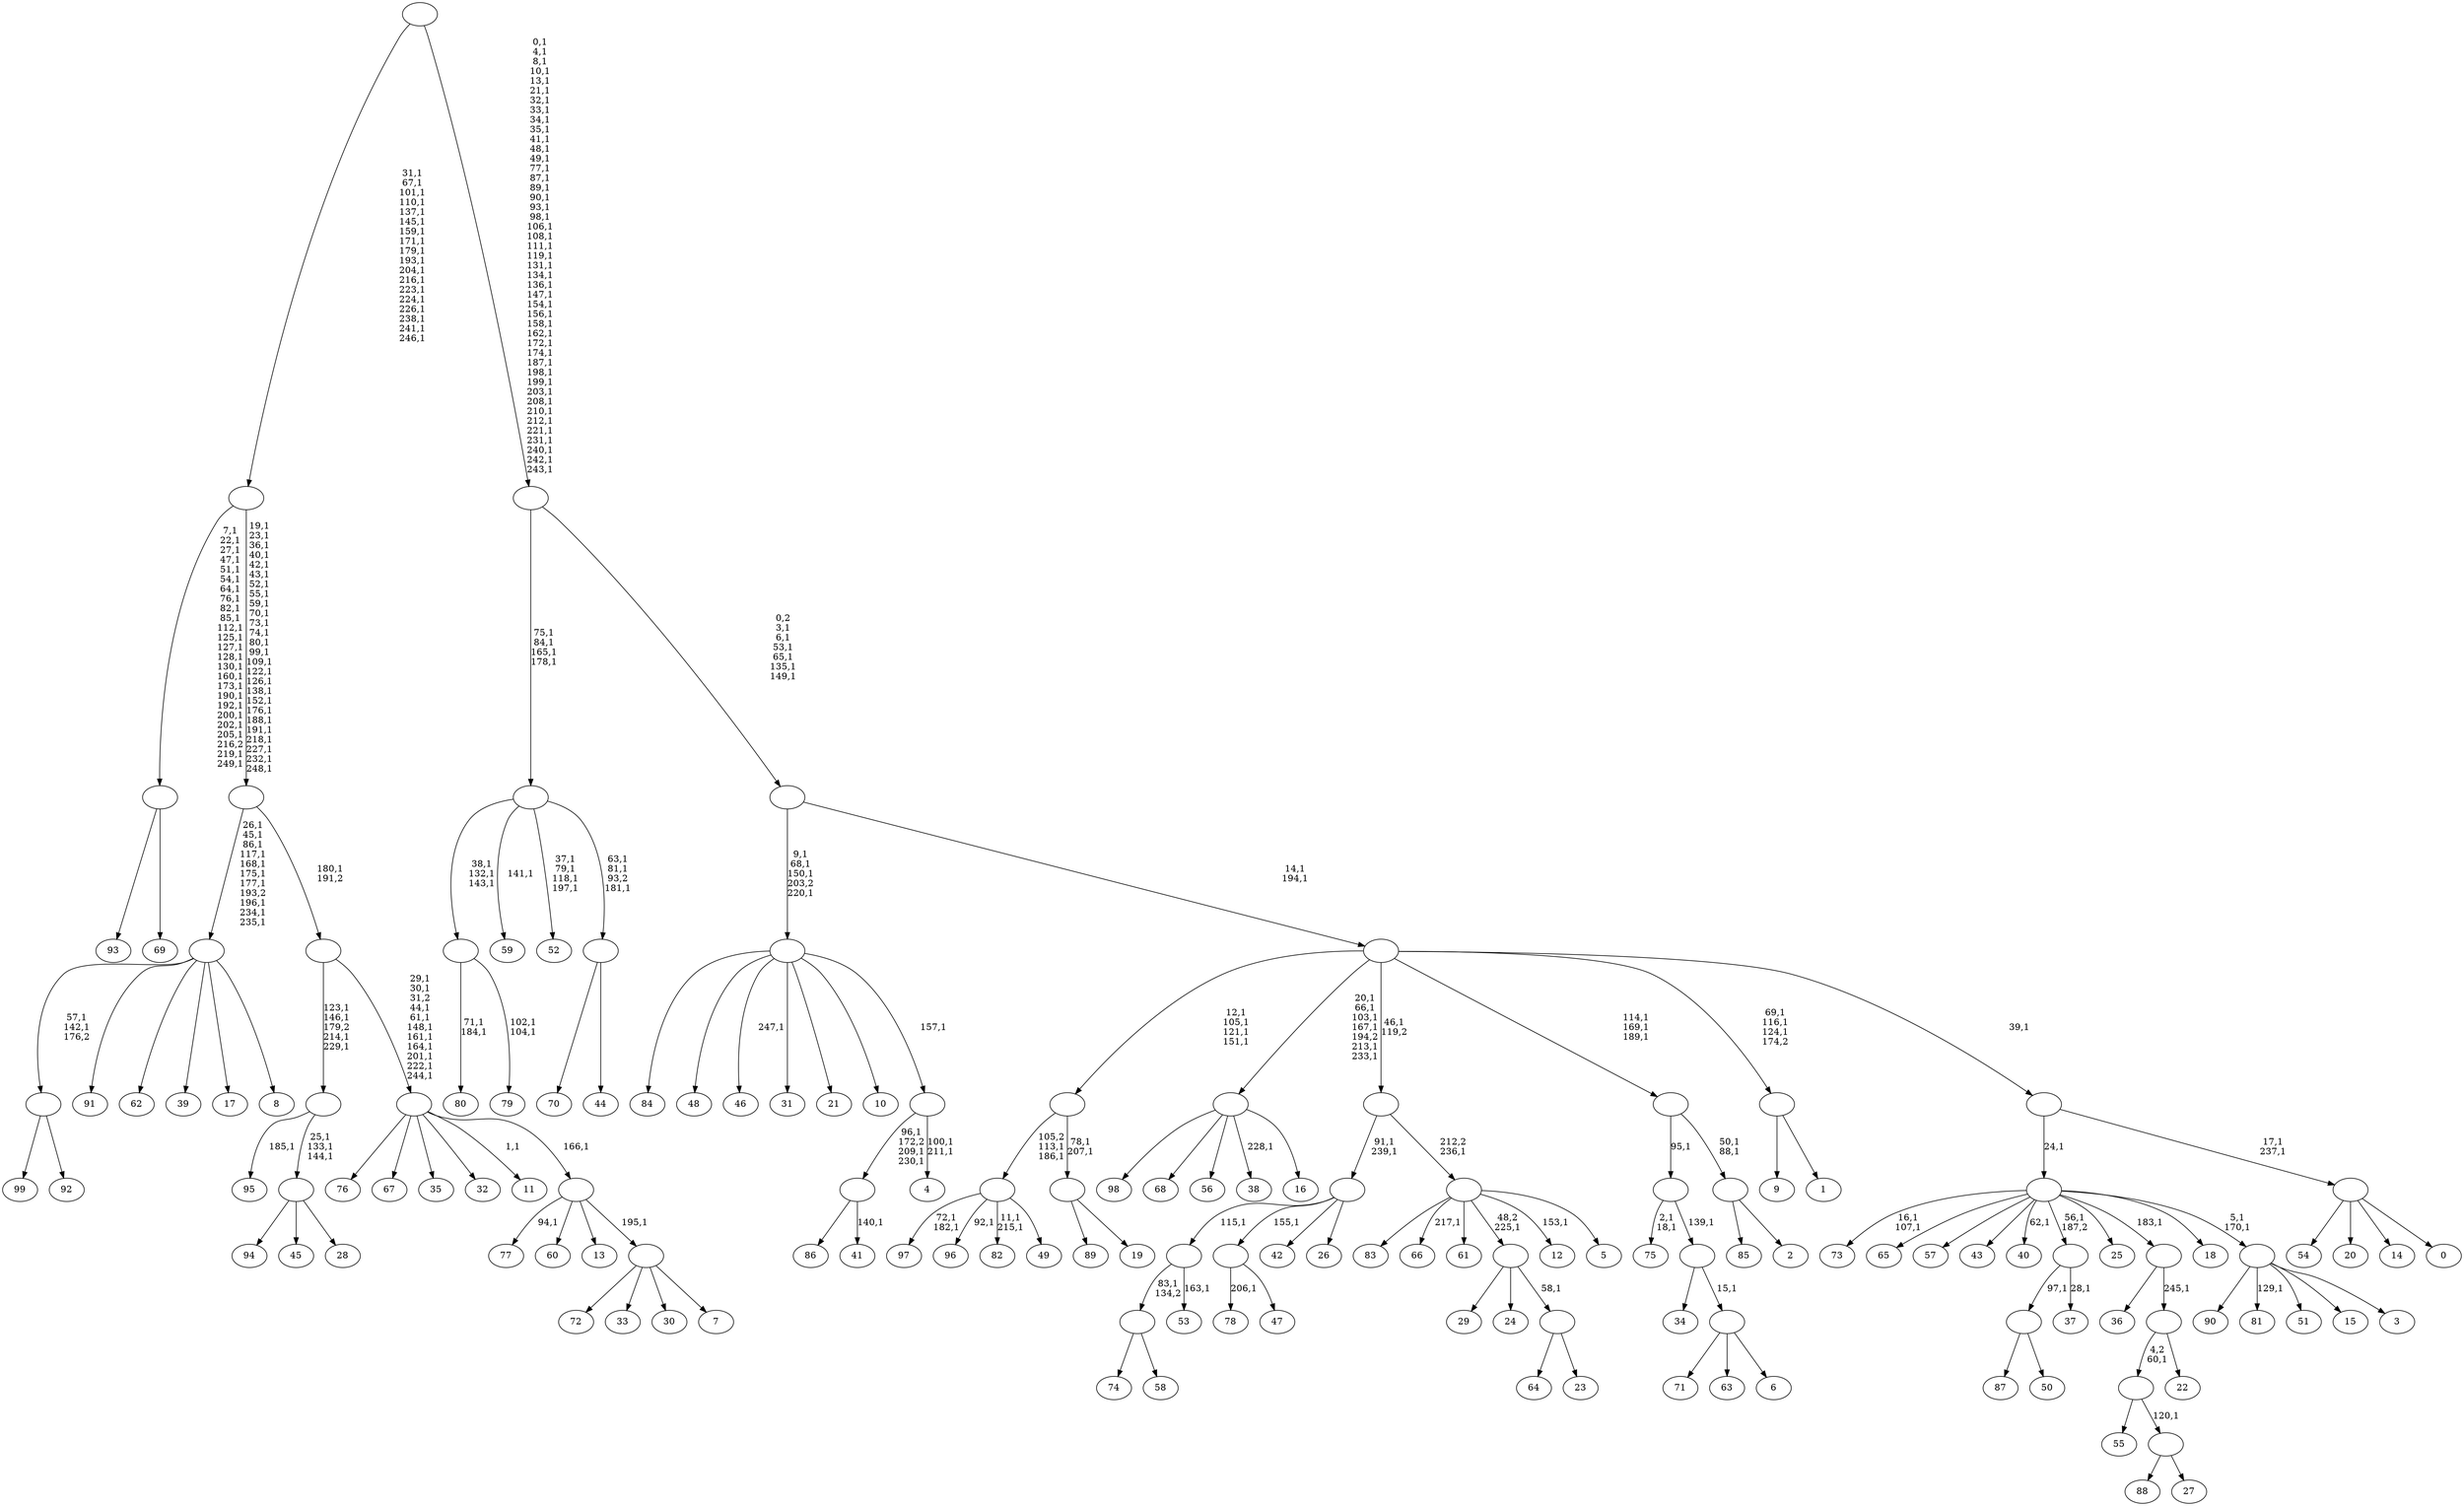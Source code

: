 digraph T {
	350 [label="99"]
	349 [label="98"]
	348 [label="97"]
	345 [label="96"]
	343 [label="95"]
	341 [label="94"]
	340 [label="93"]
	339 [label="92"]
	338 [label=""]
	336 [label="91"]
	335 [label="90"]
	334 [label="89"]
	333 [label="88"]
	332 [label="87"]
	331 [label="86"]
	330 [label="85"]
	329 [label="84"]
	328 [label="83"]
	327 [label="82"]
	324 [label="81"]
	322 [label="80"]
	319 [label="79"]
	316 [label=""]
	313 [label="78"]
	311 [label="77"]
	309 [label="76"]
	308 [label="75"]
	305 [label="74"]
	304 [label="73"]
	301 [label="72"]
	300 [label="71"]
	299 [label="70"]
	298 [label="69"]
	297 [label=""]
	273 [label="68"]
	272 [label="67"]
	271 [label="66"]
	269 [label="65"]
	268 [label="64"]
	267 [label="63"]
	266 [label="62"]
	265 [label="61"]
	264 [label="60"]
	263 [label="59"]
	261 [label="58"]
	260 [label=""]
	259 [label="57"]
	258 [label="56"]
	257 [label="55"]
	256 [label="54"]
	255 [label="53"]
	253 [label=""]
	252 [label="52"]
	247 [label="51"]
	246 [label="50"]
	245 [label=""]
	244 [label="49"]
	243 [label=""]
	241 [label="48"]
	240 [label="47"]
	239 [label=""]
	238 [label="46"]
	236 [label="45"]
	235 [label="44"]
	234 [label=""]
	231 [label=""]
	227 [label="43"]
	226 [label="42"]
	225 [label="41"]
	223 [label=""]
	220 [label="40"]
	218 [label="39"]
	217 [label="38"]
	215 [label="37"]
	213 [label=""]
	212 [label="36"]
	211 [label="35"]
	210 [label="34"]
	209 [label="33"]
	208 [label="32"]
	207 [label="31"]
	206 [label="30"]
	205 [label="29"]
	204 [label="28"]
	203 [label=""]
	200 [label=""]
	196 [label="27"]
	195 [label=""]
	194 [label=""]
	193 [label="26"]
	192 [label=""]
	190 [label="25"]
	189 [label="24"]
	188 [label="23"]
	187 [label=""]
	186 [label=""]
	185 [label="22"]
	184 [label=""]
	183 [label=""]
	182 [label="21"]
	181 [label="20"]
	180 [label="19"]
	179 [label=""]
	177 [label=""]
	173 [label="18"]
	172 [label="17"]
	171 [label="16"]
	170 [label=""]
	164 [label="15"]
	163 [label="14"]
	162 [label="13"]
	161 [label="12"]
	159 [label="11"]
	157 [label="10"]
	156 [label="9"]
	155 [label="8"]
	154 [label=""]
	144 [label="7"]
	143 [label=""]
	142 [label=""]
	141 [label=""]
	131 [label=""]
	130 [label=""]
	104 [label=""]
	86 [label="6"]
	85 [label=""]
	84 [label=""]
	83 [label=""]
	82 [label="5"]
	81 [label=""]
	80 [label=""]
	79 [label="4"]
	76 [label=""]
	75 [label=""]
	71 [label="3"]
	70 [label=""]
	68 [label=""]
	67 [label="2"]
	66 [label=""]
	64 [label=""]
	61 [label="1"]
	60 [label=""]
	57 [label="0"]
	56 [label=""]
	54 [label=""]
	53 [label=""]
	51 [label=""]
	45 [label=""]
	0 [label=""]
	338 -> 350 [label=""]
	338 -> 339 [label=""]
	316 -> 319 [label="102,1\n104,1"]
	316 -> 322 [label="71,1\n184,1"]
	297 -> 340 [label=""]
	297 -> 298 [label=""]
	260 -> 305 [label=""]
	260 -> 261 [label=""]
	253 -> 255 [label="163,1"]
	253 -> 260 [label="83,1\n134,2"]
	245 -> 332 [label=""]
	245 -> 246 [label=""]
	243 -> 327 [label="11,1\n215,1"]
	243 -> 345 [label="92,1"]
	243 -> 348 [label="72,1\n182,1"]
	243 -> 244 [label=""]
	239 -> 313 [label="206,1"]
	239 -> 240 [label=""]
	234 -> 299 [label=""]
	234 -> 235 [label=""]
	231 -> 234 [label="63,1\n81,1\n93,2\n181,1"]
	231 -> 252 [label="37,1\n79,1\n118,1\n197,1"]
	231 -> 263 [label="141,1"]
	231 -> 316 [label="38,1\n132,1\n143,1"]
	223 -> 225 [label="140,1"]
	223 -> 331 [label=""]
	213 -> 215 [label="28,1"]
	213 -> 245 [label="97,1"]
	203 -> 341 [label=""]
	203 -> 236 [label=""]
	203 -> 204 [label=""]
	200 -> 203 [label="25,1\n133,1\n144,1"]
	200 -> 343 [label="185,1"]
	195 -> 333 [label=""]
	195 -> 196 [label=""]
	194 -> 257 [label=""]
	194 -> 195 [label="120,1"]
	192 -> 253 [label="115,1"]
	192 -> 239 [label="155,1"]
	192 -> 226 [label=""]
	192 -> 193 [label=""]
	187 -> 268 [label=""]
	187 -> 188 [label=""]
	186 -> 205 [label=""]
	186 -> 189 [label=""]
	186 -> 187 [label="58,1"]
	184 -> 194 [label="4,2\n60,1"]
	184 -> 185 [label=""]
	183 -> 212 [label=""]
	183 -> 184 [label="245,1"]
	179 -> 334 [label=""]
	179 -> 180 [label=""]
	177 -> 179 [label="78,1\n207,1"]
	177 -> 243 [label="105,2\n113,1\n186,1"]
	170 -> 217 [label="228,1"]
	170 -> 349 [label=""]
	170 -> 273 [label=""]
	170 -> 258 [label=""]
	170 -> 171 [label=""]
	154 -> 338 [label="57,1\n142,1\n176,2"]
	154 -> 336 [label=""]
	154 -> 266 [label=""]
	154 -> 218 [label=""]
	154 -> 172 [label=""]
	154 -> 155 [label=""]
	143 -> 301 [label=""]
	143 -> 209 [label=""]
	143 -> 206 [label=""]
	143 -> 144 [label=""]
	142 -> 311 [label="94,1"]
	142 -> 264 [label=""]
	142 -> 162 [label=""]
	142 -> 143 [label="195,1"]
	141 -> 159 [label="1,1"]
	141 -> 309 [label=""]
	141 -> 272 [label=""]
	141 -> 211 [label=""]
	141 -> 208 [label=""]
	141 -> 142 [label="166,1"]
	131 -> 141 [label="29,1\n30,1\n31,2\n44,1\n61,1\n148,1\n161,1\n164,1\n201,1\n222,1\n244,1"]
	131 -> 200 [label="123,1\n146,1\n179,2\n214,1\n229,1"]
	130 -> 154 [label="26,1\n45,1\n86,1\n117,1\n168,1\n175,1\n177,1\n193,2\n196,1\n234,1\n235,1"]
	130 -> 131 [label="180,1\n191,2"]
	104 -> 130 [label="19,1\n23,1\n36,1\n40,1\n42,1\n43,1\n52,1\n55,1\n59,1\n70,1\n73,1\n74,1\n80,1\n99,1\n109,1\n122,1\n126,1\n138,1\n152,1\n176,1\n188,1\n191,1\n218,1\n227,1\n232,1\n248,1"]
	104 -> 297 [label="7,1\n22,1\n27,1\n47,1\n51,1\n54,1\n64,1\n76,1\n82,1\n85,1\n112,1\n125,1\n127,1\n128,1\n130,1\n160,1\n173,1\n190,1\n192,1\n200,1\n202,1\n205,1\n216,2\n219,1\n249,1"]
	85 -> 300 [label=""]
	85 -> 267 [label=""]
	85 -> 86 [label=""]
	84 -> 210 [label=""]
	84 -> 85 [label="15,1"]
	83 -> 308 [label="2,1\n18,1"]
	83 -> 84 [label="139,1"]
	81 -> 161 [label="153,1"]
	81 -> 271 [label="217,1"]
	81 -> 328 [label=""]
	81 -> 265 [label=""]
	81 -> 186 [label="48,2\n225,1"]
	81 -> 82 [label=""]
	80 -> 192 [label="91,1\n239,1"]
	80 -> 81 [label="212,2\n236,1"]
	76 -> 79 [label="100,1\n211,1"]
	76 -> 223 [label="96,1\n172,2\n209,1\n230,1"]
	75 -> 238 [label="247,1"]
	75 -> 329 [label=""]
	75 -> 241 [label=""]
	75 -> 207 [label=""]
	75 -> 182 [label=""]
	75 -> 157 [label=""]
	75 -> 76 [label="157,1"]
	70 -> 324 [label="129,1"]
	70 -> 335 [label=""]
	70 -> 247 [label=""]
	70 -> 164 [label=""]
	70 -> 71 [label=""]
	68 -> 70 [label="5,1\n170,1"]
	68 -> 220 [label="62,1"]
	68 -> 304 [label="16,1\n107,1"]
	68 -> 269 [label=""]
	68 -> 259 [label=""]
	68 -> 227 [label=""]
	68 -> 213 [label="56,1\n187,2"]
	68 -> 190 [label=""]
	68 -> 183 [label="183,1"]
	68 -> 173 [label=""]
	66 -> 330 [label=""]
	66 -> 67 [label=""]
	64 -> 66 [label="50,1\n88,1"]
	64 -> 83 [label="95,1"]
	60 -> 156 [label=""]
	60 -> 61 [label=""]
	56 -> 256 [label=""]
	56 -> 181 [label=""]
	56 -> 163 [label=""]
	56 -> 57 [label=""]
	54 -> 56 [label="17,1\n237,1"]
	54 -> 68 [label="24,1"]
	53 -> 60 [label="69,1\n116,1\n124,1\n174,2"]
	53 -> 64 [label="114,1\n169,1\n189,1"]
	53 -> 170 [label="20,1\n66,1\n103,1\n167,1\n194,2\n213,1\n233,1"]
	53 -> 177 [label="12,1\n105,1\n121,1\n151,1"]
	53 -> 80 [label="46,1\n119,2"]
	53 -> 54 [label="39,1"]
	51 -> 53 [label="14,1\n194,1"]
	51 -> 75 [label="9,1\n68,1\n150,1\n203,2\n220,1"]
	45 -> 51 [label="0,2\n3,1\n6,1\n53,1\n65,1\n135,1\n149,1"]
	45 -> 231 [label="75,1\n84,1\n165,1\n178,1"]
	0 -> 45 [label="0,1\n4,1\n8,1\n10,1\n13,1\n21,1\n32,1\n33,1\n34,1\n35,1\n41,1\n48,1\n49,1\n77,1\n87,1\n89,1\n90,1\n93,1\n98,1\n106,1\n108,1\n111,1\n119,1\n131,1\n134,1\n136,1\n147,1\n154,1\n156,1\n158,1\n162,1\n172,1\n174,1\n187,1\n198,1\n199,1\n203,1\n208,1\n210,1\n212,1\n221,1\n231,1\n240,1\n242,1\n243,1"]
	0 -> 104 [label="31,1\n67,1\n101,1\n110,1\n137,1\n145,1\n159,1\n171,1\n179,1\n193,1\n204,1\n216,1\n223,1\n224,1\n226,1\n238,1\n241,1\n246,1"]
}
